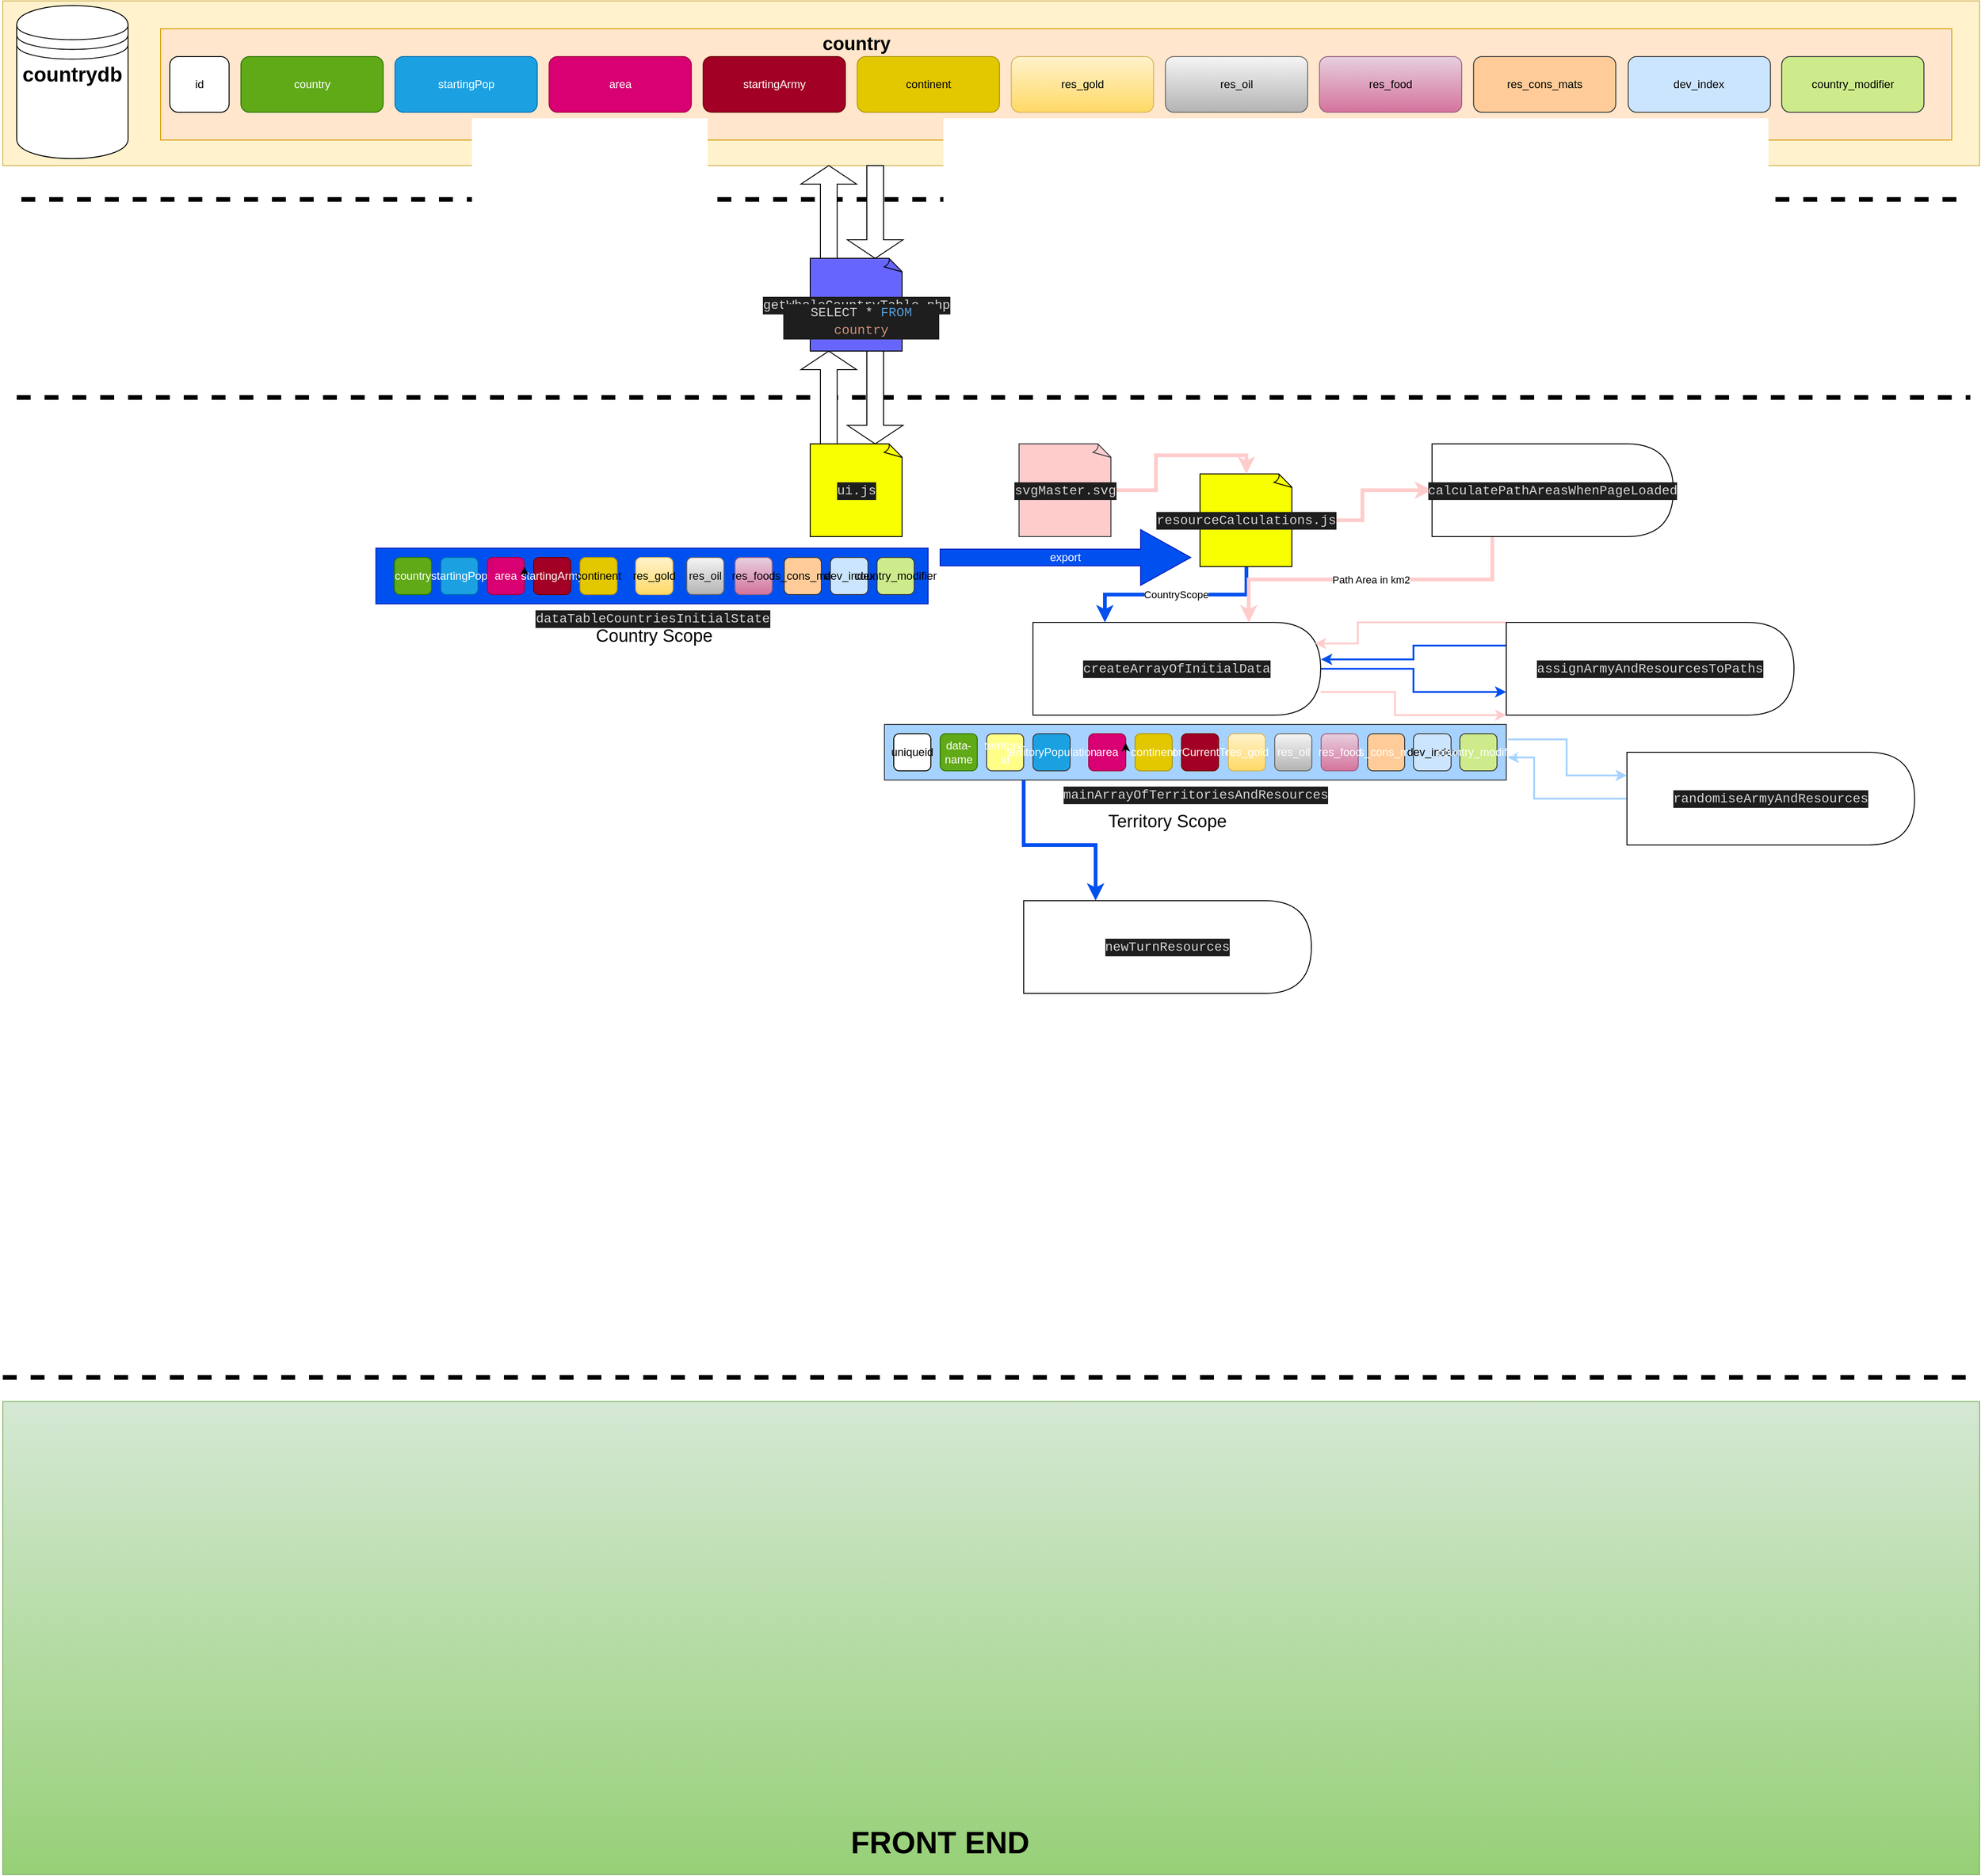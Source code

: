 <mxfile version="21.2.9" type="device">
  <diagram name="Page-1" id="09TcWYJB6ObnDu0X46LN">
    <mxGraphModel dx="1621" dy="1647" grid="1" gridSize="10" guides="1" tooltips="1" connect="1" arrows="1" fold="1" page="1" pageScale="1" pageWidth="827" pageHeight="1169" background="#ffffff" math="0" shadow="0">
      <root>
        <mxCell id="0" />
        <mxCell id="1" parent="0" />
        <mxCell id="coq8QXR6QQkpp2Y44n48-8" value="" style="rounded=0;whiteSpace=wrap;html=1;fillColor=#fff2cc;strokeColor=#d6b656;" parent="1" vertex="1">
          <mxGeometry x="-170" y="-50" width="2130" height="177.5" as="geometry" />
        </mxCell>
        <mxCell id="coq8QXR6QQkpp2Y44n48-6" value="" style="rounded=0;whiteSpace=wrap;html=1;fillColor=#ffe6cc;strokeColor=#d79b00;" parent="1" vertex="1">
          <mxGeometry y="-20" width="1930" height="120" as="geometry" />
        </mxCell>
        <mxCell id="coq8QXR6QQkpp2Y44n48-7" value="country" style="text;html=1;strokeColor=none;fillColor=none;align=center;verticalAlign=middle;whiteSpace=wrap;rounded=0;fontStyle=1;fontSize=20;" parent="1" vertex="1">
          <mxGeometry x="720" y="-20" width="60" height="30" as="geometry" />
        </mxCell>
        <mxCell id="coq8QXR6QQkpp2Y44n48-10" value="" style="shape=datastore;whiteSpace=wrap;html=1;" parent="1" vertex="1">
          <mxGeometry x="-155" y="-45" width="120" height="165" as="geometry" />
        </mxCell>
        <mxCell id="coq8QXR6QQkpp2Y44n48-9" value="countrydb" style="text;html=1;strokeColor=none;fillColor=none;align=center;verticalAlign=middle;whiteSpace=wrap;rounded=0;fontSize=22;fontStyle=1" parent="1" vertex="1">
          <mxGeometry x="-160" y="-30" width="130" height="120" as="geometry" />
        </mxCell>
        <mxCell id="coq8QXR6QQkpp2Y44n48-22" value="&lt;div style=&quot;color: rgb(212, 212, 212); background-color: rgb(30, 30, 30); font-family: Consolas, &amp;quot;Courier New&amp;quot;, monospace; font-size: 14px; line-height: 19px;&quot;&gt;getWholeCountryTable.php&lt;/div&gt;" style="whiteSpace=wrap;html=1;shape=mxgraph.basic.document;fillColor=#6666FF;" parent="1" vertex="1">
          <mxGeometry x="700" y="227.5" width="100" height="100" as="geometry" />
        </mxCell>
        <mxCell id="coq8QXR6QQkpp2Y44n48-24" value="" style="line;strokeWidth=5;fillColor=none;align=left;verticalAlign=middle;spacingTop=-1;spacingLeft=3;spacingRight=3;rotatable=0;labelPosition=right;points=[];portConstraint=eastwest;strokeColor=default;dashed=1;" parent="1" vertex="1">
          <mxGeometry x="-150" y="160" width="2100" height="8" as="geometry" />
        </mxCell>
        <mxCell id="coq8QXR6QQkpp2Y44n48-26" value="" style="line;strokeWidth=5;fillColor=none;align=left;verticalAlign=middle;spacingTop=-1;spacingLeft=3;spacingRight=3;rotatable=0;labelPosition=right;points=[];portConstraint=eastwest;strokeColor=default;dashed=1;" parent="1" vertex="1">
          <mxGeometry x="-155" y="373.5" width="2105" height="8" as="geometry" />
        </mxCell>
        <mxCell id="coq8QXR6QQkpp2Y44n48-23" value="" style="shape=singleArrow;direction=south;whiteSpace=wrap;html=1;" parent="1" vertex="1">
          <mxGeometry x="740" y="327.5" width="60" height="100" as="geometry" />
        </mxCell>
        <mxCell id="coq8QXR6QQkpp2Y44n48-21" value="" style="shape=singleArrow;direction=south;whiteSpace=wrap;html=1;" parent="1" vertex="1">
          <mxGeometry x="740" y="127.5" width="60" height="100" as="geometry" />
        </mxCell>
        <mxCell id="coq8QXR6QQkpp2Y44n48-27" value="&lt;div style=&quot;color: rgb(212, 212, 212); background-color: rgb(30, 30, 30); font-family: Consolas, &amp;quot;Courier New&amp;quot;, monospace; font-size: 14px; line-height: 19px;&quot;&gt;SELECT&lt;span style=&quot;color: #ce9178;&quot;&gt; &lt;/span&gt;*&lt;span style=&quot;color: #ce9178;&quot;&gt; &lt;/span&gt;&lt;span style=&quot;color: #569cd6;&quot;&gt;FROM&lt;/span&gt;&lt;span style=&quot;color: #ce9178;&quot;&gt; country&lt;/span&gt;&lt;/div&gt;" style="text;html=1;strokeColor=none;fillColor=none;align=center;verticalAlign=middle;whiteSpace=wrap;rounded=0;" parent="1" vertex="1">
          <mxGeometry x="670" y="280" width="170" height="30" as="geometry" />
        </mxCell>
        <mxCell id="coq8QXR6QQkpp2Y44n48-28" value="" style="shape=singleArrow;direction=north;whiteSpace=wrap;html=1;" parent="1" vertex="1">
          <mxGeometry x="690" y="127.5" width="60" height="100" as="geometry" />
        </mxCell>
        <mxCell id="coq8QXR6QQkpp2Y44n48-29" value="" style="shape=singleArrow;direction=north;whiteSpace=wrap;html=1;" parent="1" vertex="1">
          <mxGeometry x="690" y="327.5" width="60" height="100" as="geometry" />
        </mxCell>
        <mxCell id="coq8QXR6QQkpp2Y44n48-30" value="&lt;div style=&quot;color: rgb(212, 212, 212); background-color: rgb(30, 30, 30); font-family: Consolas, &amp;quot;Courier New&amp;quot;, monospace; font-size: 14px; line-height: 19px;&quot;&gt;ui.js&lt;/div&gt;" style="whiteSpace=wrap;html=1;shape=mxgraph.basic.document;fillColor=#F7FF00;" parent="1" vertex="1">
          <mxGeometry x="700" y="427.5" width="100" height="100" as="geometry" />
        </mxCell>
        <mxCell id="coq8QXR6QQkpp2Y44n48-49" value="export" style="shape=singleArrow;whiteSpace=wrap;html=1;fillColor=#0050ef;strokeColor=#001DBC;rotation=0;fontColor=#ffffff;" parent="1" vertex="1">
          <mxGeometry x="840" y="520" width="270" height="60" as="geometry" />
        </mxCell>
        <mxCell id="coq8QXR6QQkpp2Y44n48-59" style="edgeStyle=orthogonalEdgeStyle;rounded=0;orthogonalLoop=1;jettySize=auto;html=1;entryX=0;entryY=0.5;entryDx=0;entryDy=0;strokeColor=#ffcccc;strokeWidth=4;" parent="1" source="coq8QXR6QQkpp2Y44n48-50" target="coq8QXR6QQkpp2Y44n48-52" edge="1">
          <mxGeometry relative="1" as="geometry" />
        </mxCell>
        <mxCell id="coq8QXR6QQkpp2Y44n48-62" value="CountryScope" style="edgeStyle=orthogonalEdgeStyle;rounded=0;orthogonalLoop=1;jettySize=auto;html=1;exitX=0.5;exitY=1;exitDx=0;exitDy=0;exitPerimeter=0;entryX=0.25;entryY=0;entryDx=0;entryDy=0;strokeColor=#0050ef;strokeWidth=4;" parent="1" source="coq8QXR6QQkpp2Y44n48-50" target="coq8QXR6QQkpp2Y44n48-51" edge="1">
          <mxGeometry relative="1" as="geometry" />
        </mxCell>
        <mxCell id="coq8QXR6QQkpp2Y44n48-50" value="&lt;div style=&quot;color: rgb(212, 212, 212); background-color: rgb(30, 30, 30); font-family: Consolas, &amp;quot;Courier New&amp;quot;, monospace; font-size: 14px; line-height: 19px;&quot;&gt;resourceCalculations.js&lt;/div&gt;" style="whiteSpace=wrap;html=1;shape=mxgraph.basic.document;fillColor=#F7FF00;" parent="1" vertex="1">
          <mxGeometry x="1120" y="459.91" width="100" height="100" as="geometry" />
        </mxCell>
        <mxCell id="coq8QXR6QQkpp2Y44n48-114" style="edgeStyle=orthogonalEdgeStyle;rounded=0;orthogonalLoop=1;jettySize=auto;html=1;entryX=0;entryY=0.75;entryDx=0;entryDy=0;strokeColor=#0050ef;strokeWidth=2;" parent="1" source="coq8QXR6QQkpp2Y44n48-51" target="coq8QXR6QQkpp2Y44n48-113" edge="1">
          <mxGeometry relative="1" as="geometry" />
        </mxCell>
        <mxCell id="coq8QXR6QQkpp2Y44n48-115" style="edgeStyle=orthogonalEdgeStyle;rounded=0;orthogonalLoop=1;jettySize=auto;html=1;entryX=0;entryY=1;entryDx=0;entryDy=0;strokeColor=#ffcccc;strokeWidth=2;" parent="1" source="coq8QXR6QQkpp2Y44n48-51" target="coq8QXR6QQkpp2Y44n48-113" edge="1">
          <mxGeometry relative="1" as="geometry">
            <Array as="points">
              <mxPoint x="1330" y="695" />
              <mxPoint x="1330" y="720" />
            </Array>
          </mxGeometry>
        </mxCell>
        <mxCell id="coq8QXR6QQkpp2Y44n48-51" value="&lt;div style=&quot;color: rgb(212, 212, 212); background-color: rgb(30, 30, 30); font-family: Consolas, &amp;quot;Courier New&amp;quot;, monospace; font-size: 14px; line-height: 19px;&quot;&gt;createArrayOfInitialData&lt;/div&gt;" style="shape=delay;whiteSpace=wrap;html=1;strokeWidth=1;perimeterSpacing=0;" parent="1" vertex="1">
          <mxGeometry x="940" y="620" width="310" height="100" as="geometry" />
        </mxCell>
        <mxCell id="coq8QXR6QQkpp2Y44n48-60" value="Path Area in km2" style="edgeStyle=orthogonalEdgeStyle;rounded=0;orthogonalLoop=1;jettySize=auto;html=1;entryX=0.75;entryY=0;entryDx=0;entryDy=0;strokeColor=#ffcccc;strokeWidth=4;exitX=0.25;exitY=1;exitDx=0;exitDy=0;" parent="1" source="coq8QXR6QQkpp2Y44n48-52" target="coq8QXR6QQkpp2Y44n48-51" edge="1">
          <mxGeometry relative="1" as="geometry" />
        </mxCell>
        <mxCell id="coq8QXR6QQkpp2Y44n48-52" value="&lt;div style=&quot;color: rgb(212, 212, 212); background-color: rgb(30, 30, 30); font-family: Consolas, &amp;quot;Courier New&amp;quot;, monospace; font-size: 14px; line-height: 19px;&quot;&gt;calculatePathAreasWhenPageLoaded&lt;/div&gt;" style="shape=delay;whiteSpace=wrap;html=1;" parent="1" vertex="1">
          <mxGeometry x="1370" y="427.5" width="260" height="100" as="geometry" />
        </mxCell>
        <mxCell id="coq8QXR6QQkpp2Y44n48-58" style="edgeStyle=orthogonalEdgeStyle;rounded=0;orthogonalLoop=1;jettySize=auto;html=1;entryX=0.5;entryY=0;entryDx=0;entryDy=0;entryPerimeter=0;strokeWidth=4;fillColor=#ffcccc;strokeColor=#ffcccc;" parent="1" source="coq8QXR6QQkpp2Y44n48-55" target="coq8QXR6QQkpp2Y44n48-50" edge="1">
          <mxGeometry relative="1" as="geometry" />
        </mxCell>
        <mxCell id="coq8QXR6QQkpp2Y44n48-55" value="&lt;div style=&quot;color: rgb(212, 212, 212); background-color: rgb(30, 30, 30); font-family: Consolas, &amp;quot;Courier New&amp;quot;, monospace; font-size: 14px; line-height: 19px;&quot;&gt;svgMaster.svg&lt;/div&gt;" style="whiteSpace=wrap;html=1;shape=mxgraph.basic.document;fillColor=#ffcccc;strokeColor=#36393d;" parent="1" vertex="1">
          <mxGeometry x="925" y="427.5" width="100" height="100" as="geometry" />
        </mxCell>
        <mxCell id="coq8QXR6QQkpp2Y44n48-121" style="edgeStyle=orthogonalEdgeStyle;rounded=0;orthogonalLoop=1;jettySize=auto;html=1;entryX=0.25;entryY=0;entryDx=0;entryDy=0;strokeColor=#0050ef;strokeWidth=4;" parent="1" target="coq8QXR6QQkpp2Y44n48-122" edge="1">
          <mxGeometry relative="1" as="geometry">
            <mxPoint x="930" y="790" as="sourcePoint" />
            <mxPoint x="926.4" y="846.1" as="targetPoint" />
            <Array as="points">
              <mxPoint x="930" y="860" />
              <mxPoint x="1008" y="860" />
            </Array>
          </mxGeometry>
        </mxCell>
        <mxCell id="coq8QXR6QQkpp2Y44n48-64" value="&lt;div style=&quot;color: rgb(212, 212, 212); background-color: rgb(30, 30, 30); font-family: Consolas, &amp;quot;Courier New&amp;quot;, monospace; font-size: 14px; line-height: 19px;&quot;&gt;&lt;div style=&quot;line-height: 19px;&quot;&gt;&lt;div style=&quot;line-height: 19px;&quot;&gt;mainArrayOfTerritoriesAndResources&lt;/div&gt;&lt;/div&gt;&lt;/div&gt;" style="verticalLabelPosition=bottom;verticalAlign=top;html=1;shape=mxgraph.basic.rect;fillColor2=none;strokeWidth=1;size=20;indent=5;fillColor=#A6D2FF;strokeColor=#36393d;" parent="1" vertex="1">
          <mxGeometry x="780" y="730" width="670" height="60" as="geometry" />
        </mxCell>
        <mxCell id="coq8QXR6QQkpp2Y44n48-35" value="&lt;div style=&quot;color: rgb(212, 212, 212); background-color: rgb(30, 30, 30); font-family: Consolas, &amp;quot;Courier New&amp;quot;, monospace; font-size: 14px; line-height: 19px;&quot;&gt;dataTableCountriesInitialState&lt;/div&gt;" style="verticalLabelPosition=bottom;verticalAlign=top;html=1;shape=mxgraph.basic.rect;fillColor2=none;strokeWidth=1;size=20;indent=5;fillColor=#0050ef;strokeColor=#001DBC;fontColor=#ffffff;" parent="1" vertex="1">
          <mxGeometry x="232" y="540" width="595" height="60" as="geometry" />
        </mxCell>
        <mxCell id="coq8QXR6QQkpp2Y44n48-36" value="country" style="rounded=1;whiteSpace=wrap;html=1;fillColor=#60a917;fontColor=#ffffff;strokeColor=#2D7600;" parent="1" vertex="1">
          <mxGeometry x="252" y="550" width="40" height="40" as="geometry" />
        </mxCell>
        <mxCell id="coq8QXR6QQkpp2Y44n48-37" value="startingPop" style="rounded=1;whiteSpace=wrap;html=1;fillColor=#1ba1e2;fontColor=#ffffff;strokeColor=#006EAF;" parent="1" vertex="1">
          <mxGeometry x="302" y="550" width="40" height="40" as="geometry" />
        </mxCell>
        <mxCell id="coq8QXR6QQkpp2Y44n48-38" value="area" style="rounded=1;whiteSpace=wrap;html=1;fillColor=#d80073;fontColor=#ffffff;strokeColor=#A50040;" parent="1" vertex="1">
          <mxGeometry x="352" y="550" width="40" height="40" as="geometry" />
        </mxCell>
        <mxCell id="coq8QXR6QQkpp2Y44n48-39" value="startingArmy" style="rounded=1;whiteSpace=wrap;html=1;fillColor=#a20025;fontColor=#ffffff;strokeColor=#6F0000;" parent="1" vertex="1">
          <mxGeometry x="402" y="550" width="40" height="40" as="geometry" />
        </mxCell>
        <mxCell id="coq8QXR6QQkpp2Y44n48-40" value="continent" style="rounded=1;whiteSpace=wrap;html=1;fillColor=#e3c800;fontColor=#000000;strokeColor=#B09500;" parent="1" vertex="1">
          <mxGeometry x="452" y="550" width="40" height="40" as="geometry" />
        </mxCell>
        <mxCell id="coq8QXR6QQkpp2Y44n48-41" value="res_gold" style="rounded=1;whiteSpace=wrap;html=1;fillColor=#fff2cc;strokeColor=#d6b656;gradientColor=#ffd966;" parent="1" vertex="1">
          <mxGeometry x="512" y="550" width="40" height="40" as="geometry" />
        </mxCell>
        <mxCell id="coq8QXR6QQkpp2Y44n48-42" value="res_cons_mats" style="rounded=1;whiteSpace=wrap;html=1;fillColor=#ffcc99;strokeColor=#36393d;" parent="1" vertex="1">
          <mxGeometry x="672" y="550" width="40" height="40" as="geometry" />
        </mxCell>
        <mxCell id="coq8QXR6QQkpp2Y44n48-43" value="res_food" style="rounded=1;whiteSpace=wrap;html=1;fillColor=#e6d0de;gradientColor=#d5739d;strokeColor=#996185;" parent="1" vertex="1">
          <mxGeometry x="619" y="550" width="40" height="40" as="geometry" />
        </mxCell>
        <mxCell id="coq8QXR6QQkpp2Y44n48-44" value="res_oil" style="rounded=1;whiteSpace=wrap;html=1;fillColor=#f5f5f5;gradientColor=#b3b3b3;strokeColor=#666666;" parent="1" vertex="1">
          <mxGeometry x="567" y="550" width="40" height="40" as="geometry" />
        </mxCell>
        <mxCell id="coq8QXR6QQkpp2Y44n48-45" value="dev_index" style="rounded=1;whiteSpace=wrap;html=1;fillColor=#cce5ff;strokeColor=#36393d;" parent="1" vertex="1">
          <mxGeometry x="721.75" y="550" width="40.5" height="40" as="geometry" />
        </mxCell>
        <mxCell id="coq8QXR6QQkpp2Y44n48-46" value="country_modifier" style="rounded=1;whiteSpace=wrap;html=1;fillColor=#cdeb8b;strokeColor=#36393d;" parent="1" vertex="1">
          <mxGeometry x="772" y="550" width="40" height="40" as="geometry" />
        </mxCell>
        <mxCell id="coq8QXR6QQkpp2Y44n48-47" style="edgeStyle=orthogonalEdgeStyle;rounded=0;orthogonalLoop=1;jettySize=auto;html=1;exitX=1;exitY=0.5;exitDx=0;exitDy=0;entryX=1;entryY=0.25;entryDx=0;entryDy=0;" parent="1" source="coq8QXR6QQkpp2Y44n48-38" target="coq8QXR6QQkpp2Y44n48-38" edge="1">
          <mxGeometry relative="1" as="geometry" />
        </mxCell>
        <mxCell id="coq8QXR6QQkpp2Y44n48-84" value="Country Scope" style="text;html=1;strokeColor=none;fillColor=none;align=center;verticalAlign=middle;whiteSpace=wrap;rounded=0;fontSize=19;" parent="1" vertex="1">
          <mxGeometry x="432" y="620" width="200" height="30" as="geometry" />
        </mxCell>
        <mxCell id="coq8QXR6QQkpp2Y44n48-87" style="edgeStyle=orthogonalEdgeStyle;rounded=0;orthogonalLoop=1;jettySize=auto;html=1;exitX=1.003;exitY=0.268;exitDx=0;exitDy=0;entryX=0;entryY=0.25;entryDx=0;entryDy=0;strokeColor=#a6d2ff;strokeWidth=2;exitPerimeter=0;" parent="1" source="coq8QXR6QQkpp2Y44n48-64" target="coq8QXR6QQkpp2Y44n48-86" edge="1">
          <mxGeometry relative="1" as="geometry" />
        </mxCell>
        <mxCell id="coq8QXR6QQkpp2Y44n48-88" style="edgeStyle=orthogonalEdgeStyle;rounded=0;orthogonalLoop=1;jettySize=auto;html=1;strokeColor=#a6d2ff;strokeWidth=2;entryX=1.002;entryY=0.594;entryDx=0;entryDy=0;entryPerimeter=0;" parent="1" source="coq8QXR6QQkpp2Y44n48-86" target="coq8QXR6QQkpp2Y44n48-64" edge="1">
          <mxGeometry relative="1" as="geometry">
            <Array as="points">
              <mxPoint x="1480" y="810" />
              <mxPoint x="1480" y="766" />
            </Array>
            <mxPoint x="1400" y="840" as="targetPoint" />
          </mxGeometry>
        </mxCell>
        <mxCell id="coq8QXR6QQkpp2Y44n48-86" value="&lt;div style=&quot;color: rgb(212, 212, 212); background-color: rgb(30, 30, 30); font-family: Consolas, &amp;quot;Courier New&amp;quot;, monospace; font-size: 14px; line-height: 19px;&quot;&gt;&lt;div style=&quot;line-height: 19px;&quot;&gt;randomiseArmyAndResources&lt;/div&gt;&lt;/div&gt;" style="shape=delay;whiteSpace=wrap;html=1;" parent="1" vertex="1">
          <mxGeometry x="1580" y="760" width="310" height="100" as="geometry" />
        </mxCell>
        <mxCell id="coq8QXR6QQkpp2Y44n48-92" value="" style="group" parent="1" vertex="1" connectable="0">
          <mxGeometry x="870" y="790" width="590" height="100" as="geometry" />
        </mxCell>
        <mxCell id="coq8QXR6QQkpp2Y44n48-85" value="Territory Scope" style="text;html=1;strokeColor=none;fillColor=none;align=center;verticalAlign=middle;whiteSpace=wrap;rounded=0;fontSize=19;" parent="coq8QXR6QQkpp2Y44n48-92" vertex="1">
          <mxGeometry x="115" y="30" width="200" height="30" as="geometry" />
        </mxCell>
        <mxCell id="coq8QXR6QQkpp2Y44n48-110" value="" style="line;strokeWidth=5;fillColor=none;align=left;verticalAlign=middle;spacingTop=-1;spacingLeft=3;spacingRight=3;rotatable=0;labelPosition=right;points=[];portConstraint=eastwest;strokeColor=default;dashed=1;" parent="1" vertex="1">
          <mxGeometry x="-170" y="1430" width="2120" height="8" as="geometry" />
        </mxCell>
        <mxCell id="coq8QXR6QQkpp2Y44n48-111" value="&lt;br&gt;" style="rounded=0;whiteSpace=wrap;html=1;fillColor=#d5e8d4;gradientColor=#97d077;strokeColor=#82b366;fontSize=26;" parent="1" vertex="1">
          <mxGeometry x="-170" y="1460" width="2130" height="510" as="geometry" />
        </mxCell>
        <mxCell id="coq8QXR6QQkpp2Y44n48-112" value="&lt;font style=&quot;font-size: 33px;&quot;&gt;FRONT END&lt;/font&gt;" style="text;html=1;strokeColor=none;fillColor=none;align=center;verticalAlign=middle;whiteSpace=wrap;rounded=0;fontStyle=1" parent="1" vertex="1">
          <mxGeometry x="720" y="1920" width="240" height="30" as="geometry" />
        </mxCell>
        <mxCell id="coq8QXR6QQkpp2Y44n48-118" style="edgeStyle=orthogonalEdgeStyle;rounded=0;orthogonalLoop=1;jettySize=auto;html=1;entryX=0.98;entryY=0.228;entryDx=0;entryDy=0;exitX=0;exitY=0;exitDx=0;exitDy=0;strokeColor=#ffcccc;strokeWidth=2;entryPerimeter=0;" parent="1" source="coq8QXR6QQkpp2Y44n48-113" target="coq8QXR6QQkpp2Y44n48-51" edge="1">
          <mxGeometry relative="1" as="geometry">
            <Array as="points">
              <mxPoint x="1290" y="620" />
              <mxPoint x="1290" y="643" />
            </Array>
          </mxGeometry>
        </mxCell>
        <mxCell id="coq8QXR6QQkpp2Y44n48-119" style="edgeStyle=orthogonalEdgeStyle;rounded=0;orthogonalLoop=1;jettySize=auto;html=1;exitX=0;exitY=0.25;exitDx=0;exitDy=0;strokeColor=#0050ef;strokeWidth=2;entryX=1.001;entryY=0.399;entryDx=0;entryDy=0;entryPerimeter=0;" parent="1" source="coq8QXR6QQkpp2Y44n48-113" target="coq8QXR6QQkpp2Y44n48-51" edge="1">
          <mxGeometry relative="1" as="geometry">
            <mxPoint x="1360" y="660" as="targetPoint" />
          </mxGeometry>
        </mxCell>
        <mxCell id="coq8QXR6QQkpp2Y44n48-113" value="&lt;div style=&quot;color: rgb(212, 212, 212); background-color: rgb(30, 30, 30); font-family: Consolas, &amp;quot;Courier New&amp;quot;, monospace; font-size: 14px; line-height: 19px;&quot;&gt;&lt;div style=&quot;line-height: 19px;&quot;&gt;assignArmyAndResourcesToPaths&lt;/div&gt;&lt;/div&gt;" style="shape=delay;whiteSpace=wrap;html=1;" parent="1" vertex="1">
          <mxGeometry x="1450" y="620" width="310" height="100" as="geometry" />
        </mxCell>
        <mxCell id="coq8QXR6QQkpp2Y44n48-67" value="area" style="rounded=1;whiteSpace=wrap;html=1;fillColor=#d80073;fontColor=#FFFFFF;strokeColor=#A50040;" parent="1" vertex="1">
          <mxGeometry x="1000" y="740" width="40" height="40" as="geometry" />
        </mxCell>
        <mxCell id="coq8QXR6QQkpp2Y44n48-68" value="armyForCurrentTerritory" style="rounded=1;whiteSpace=wrap;fillColor=#a20025;fontColor=#ffffff;strokeColor=#6F0000;labelBackgroundColor=none;" parent="1" vertex="1">
          <mxGeometry x="1100" y="740" width="40" height="40" as="geometry" />
        </mxCell>
        <mxCell id="coq8QXR6QQkpp2Y44n48-69" value="continent" style="rounded=1;whiteSpace=wrap;html=1;fillColor=#e3c800;fontColor=#FFFFFF;strokeColor=#B09500;" parent="1" vertex="1">
          <mxGeometry x="1050" y="740" width="40" height="40" as="geometry" />
        </mxCell>
        <mxCell id="coq8QXR6QQkpp2Y44n48-70" value="res_gold" style="rounded=1;whiteSpace=wrap;html=1;fillColor=#fff2cc;strokeColor=#d6b656;gradientColor=#ffd966;fontColor=#FFFFFF;" parent="1" vertex="1">
          <mxGeometry x="1150.5" y="740" width="40" height="40" as="geometry" />
        </mxCell>
        <mxCell id="coq8QXR6QQkpp2Y44n48-71" value="res_cons_mats" style="rounded=1;whiteSpace=wrap;html=1;fillColor=#ffcc99;strokeColor=#36393d;fontColor=#FFFFFF;" parent="1" vertex="1">
          <mxGeometry x="1300.5" y="740" width="40" height="40" as="geometry" />
        </mxCell>
        <mxCell id="coq8QXR6QQkpp2Y44n48-72" value="res_food" style="rounded=1;whiteSpace=wrap;html=1;fillColor=#e6d0de;gradientColor=#d5739d;strokeColor=#996185;fontColor=#FFFFFF;" parent="1" vertex="1">
          <mxGeometry x="1250.5" y="740" width="40" height="40" as="geometry" />
        </mxCell>
        <mxCell id="coq8QXR6QQkpp2Y44n48-73" value="res_oil" style="rounded=1;whiteSpace=wrap;html=1;fillColor=#f5f5f5;gradientColor=#b3b3b3;strokeColor=#666666;fontColor=#FFFFFF;" parent="1" vertex="1">
          <mxGeometry x="1200.5" y="740" width="40" height="40" as="geometry" />
        </mxCell>
        <mxCell id="coq8QXR6QQkpp2Y44n48-74" value="dev_index" style="rounded=1;whiteSpace=wrap;html=1;fillColor=#cce5ff;strokeColor=#36393d;fontColor=#000000;" parent="1" vertex="1">
          <mxGeometry x="1350" y="740" width="40.5" height="40" as="geometry" />
        </mxCell>
        <mxCell id="coq8QXR6QQkpp2Y44n48-75" value="country_modifier" style="rounded=1;whiteSpace=wrap;html=1;fillColor=#cdeb8b;strokeColor=#36393d;fontColor=#FFFFFF;" parent="1" vertex="1">
          <mxGeometry x="1400" y="740" width="40" height="40" as="geometry" />
        </mxCell>
        <mxCell id="coq8QXR6QQkpp2Y44n48-76" style="edgeStyle=orthogonalEdgeStyle;rounded=0;orthogonalLoop=1;jettySize=auto;html=1;exitX=1;exitY=0.5;exitDx=0;exitDy=0;entryX=1;entryY=0.25;entryDx=0;entryDy=0;" parent="1" source="coq8QXR6QQkpp2Y44n48-67" target="coq8QXR6QQkpp2Y44n48-67" edge="1">
          <mxGeometry relative="1" as="geometry" />
        </mxCell>
        <mxCell id="coq8QXR6QQkpp2Y44n48-79" value="uniqueid" style="rounded=1;whiteSpace=wrap;html=1;fontColor=#000000;" parent="1" vertex="1">
          <mxGeometry x="790" y="740" width="40" height="40" as="geometry" />
        </mxCell>
        <mxCell id="coq8QXR6QQkpp2Y44n48-80" value="data-name" style="rounded=1;whiteSpace=wrap;html=1;fillColor=#60a917;fontColor=#FFFFFF;strokeColor=#2D7600;" parent="1" vertex="1">
          <mxGeometry x="840" y="740" width="40" height="40" as="geometry" />
        </mxCell>
        <mxCell id="coq8QXR6QQkpp2Y44n48-81" value="territory-id" style="rounded=1;whiteSpace=wrap;html=1;fillColor=#ffff88;strokeColor=#36393d;fontColor=#FFFFFF;" parent="1" vertex="1">
          <mxGeometry x="890" y="740" width="40" height="40" as="geometry" />
        </mxCell>
        <mxCell id="coq8QXR6QQkpp2Y44n48-122" value="&lt;div style=&quot;color: rgb(212, 212, 212); background-color: rgb(30, 30, 30); font-family: Consolas, &amp;quot;Courier New&amp;quot;, monospace; font-size: 14px; line-height: 19px;&quot;&gt;newTurnResources&lt;/div&gt;" style="shape=delay;whiteSpace=wrap;html=1;" parent="1" vertex="1">
          <mxGeometry x="930" y="920" width="310" height="100" as="geometry" />
        </mxCell>
        <mxCell id="coq8QXR6QQkpp2Y44n48-1" value="id" style="rounded=1;whiteSpace=wrap;html=1;" parent="1" vertex="1">
          <mxGeometry x="10" y="10" width="63.851" height="60" as="geometry" />
        </mxCell>
        <mxCell id="coq8QXR6QQkpp2Y44n48-2" value="country" style="rounded=1;whiteSpace=wrap;html=1;fillColor=#60a917;fontColor=#ffffff;strokeColor=#2D7600;" parent="1" vertex="1">
          <mxGeometry x="86.622" y="10" width="153.243" height="60" as="geometry" />
        </mxCell>
        <mxCell id="coq8QXR6QQkpp2Y44n48-3" value="startingPop" style="rounded=1;whiteSpace=wrap;html=1;fillColor=#1ba1e2;fontColor=#ffffff;strokeColor=#006EAF;" parent="1" vertex="1">
          <mxGeometry x="252.635" y="10" width="153.243" height="60" as="geometry" />
        </mxCell>
        <mxCell id="coq8QXR6QQkpp2Y44n48-4" value="area" style="rounded=1;whiteSpace=wrap;html=1;fillColor=#d80073;fontColor=#ffffff;strokeColor=#A50040;" parent="1" vertex="1">
          <mxGeometry x="418.649" y="10" width="153.243" height="60" as="geometry" />
        </mxCell>
        <mxCell id="coq8QXR6QQkpp2Y44n48-5" value="startingArmy" style="rounded=1;whiteSpace=wrap;html=1;fillColor=#a20025;fontColor=#ffffff;strokeColor=#6F0000;" parent="1" vertex="1">
          <mxGeometry x="584.662" y="10" width="153.243" height="60" as="geometry" />
        </mxCell>
        <mxCell id="coq8QXR6QQkpp2Y44n48-12" value="continent" style="rounded=1;whiteSpace=wrap;html=1;fillColor=#e3c800;fontColor=#000000;strokeColor=#B09500;" parent="1" vertex="1">
          <mxGeometry x="750.676" y="10" width="153.243" height="60" as="geometry" />
        </mxCell>
        <mxCell id="coq8QXR6QQkpp2Y44n48-13" value="res_gold" style="rounded=1;whiteSpace=wrap;html=1;fillColor=#fff2cc;strokeColor=#d6b656;gradientColor=#ffd966;" parent="1" vertex="1">
          <mxGeometry x="916.689" y="10" width="153.243" height="60" as="geometry" />
        </mxCell>
        <mxCell id="coq8QXR6QQkpp2Y44n48-14" value="res_cons_mats" style="rounded=1;whiteSpace=wrap;html=1;fillColor=#ffcc99;strokeColor=#36393d;" parent="1" vertex="1">
          <mxGeometry x="1414.73" y="10" width="153.243" height="60" as="geometry" />
        </mxCell>
        <mxCell id="coq8QXR6QQkpp2Y44n48-15" value="res_food" style="rounded=1;whiteSpace=wrap;html=1;fillColor=#e6d0de;gradientColor=#d5739d;strokeColor=#996185;" parent="1" vertex="1">
          <mxGeometry x="1248.716" y="10" width="153.243" height="60" as="geometry" />
        </mxCell>
        <mxCell id="coq8QXR6QQkpp2Y44n48-16" value="res_oil" style="rounded=1;whiteSpace=wrap;html=1;fillColor=#f5f5f5;gradientColor=#b3b3b3;strokeColor=#666666;" parent="1" vertex="1">
          <mxGeometry x="1082.703" y="10" width="153.243" height="60" as="geometry" />
        </mxCell>
        <mxCell id="coq8QXR6QQkpp2Y44n48-17" value="dev_index" style="rounded=1;whiteSpace=wrap;html=1;fillColor=#cce5ff;strokeColor=#36393d;" parent="1" vertex="1">
          <mxGeometry x="1581.382" y="10" width="153.243" height="60" as="geometry" />
        </mxCell>
        <mxCell id="coq8QXR6QQkpp2Y44n48-18" value="country_modifier" style="rounded=1;whiteSpace=wrap;html=1;fillColor=#cdeb8b;strokeColor=#36393d;" parent="1" vertex="1">
          <mxGeometry x="1746.757" y="10" width="153.243" height="60" as="geometry" />
        </mxCell>
        <mxCell id="UVpuIkfvHIS7LwGVPc4w-1" value="territoryPopulation" style="rounded=1;whiteSpace=wrap;html=1;fillColor=#1ba1e2;fontColor=#FFFFFF;strokeColor=#36393d;" vertex="1" parent="1">
          <mxGeometry x="940" y="740" width="40" height="40" as="geometry" />
        </mxCell>
      </root>
    </mxGraphModel>
  </diagram>
</mxfile>
